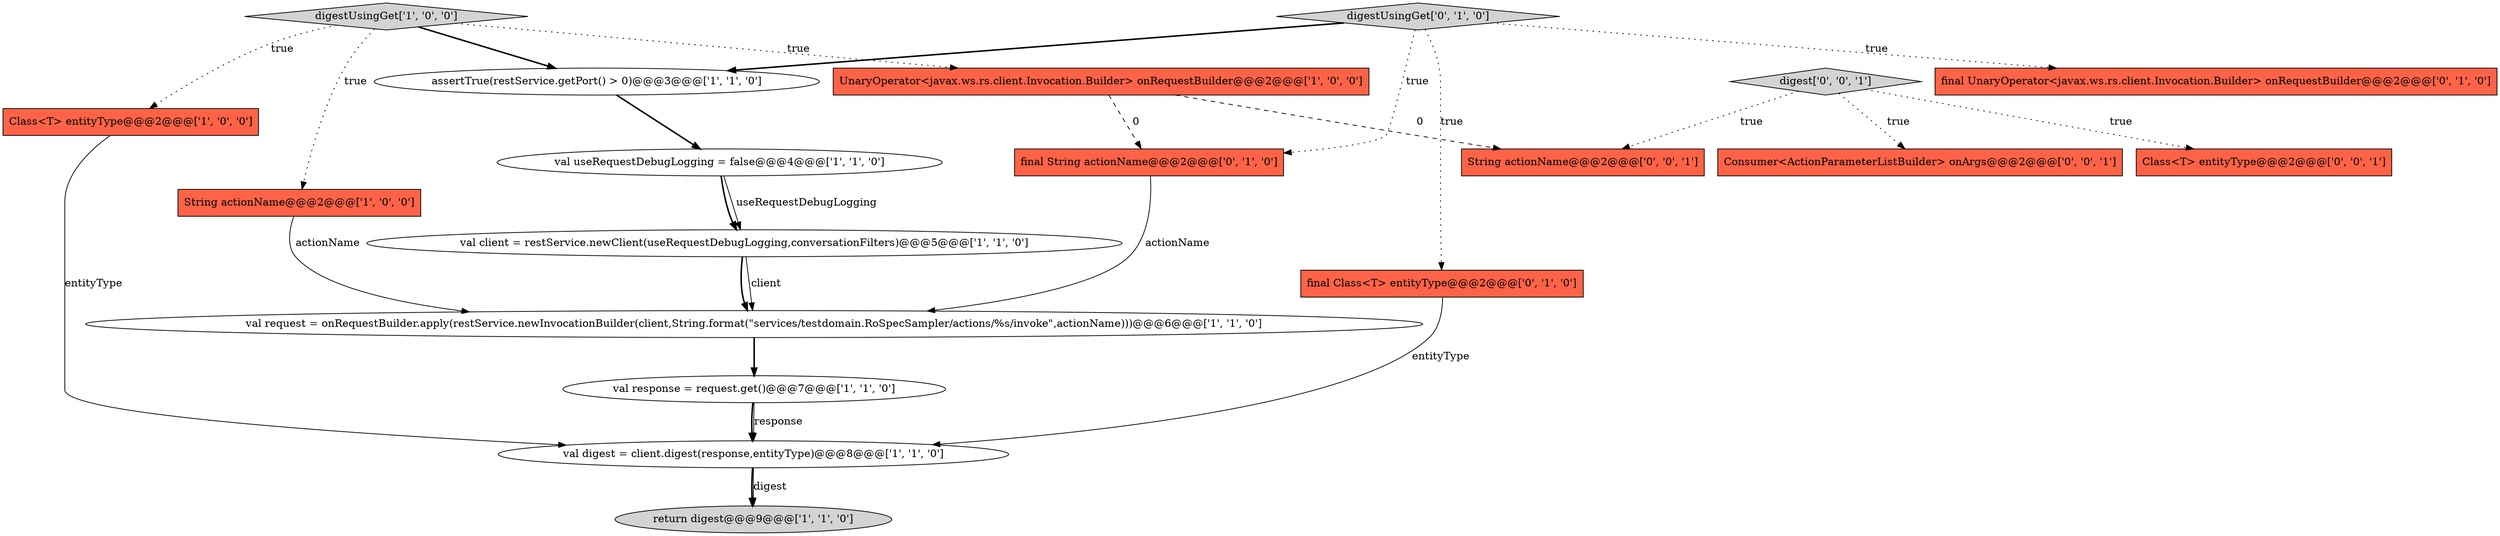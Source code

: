 digraph {
14 [style = filled, label = "final String actionName@@@2@@@['0', '1', '0']", fillcolor = tomato, shape = box image = "AAA1AAABBB2BBB"];
5 [style = filled, label = "val response = request.get()@@@7@@@['1', '1', '0']", fillcolor = white, shape = ellipse image = "AAA0AAABBB1BBB"];
18 [style = filled, label = "digest['0', '0', '1']", fillcolor = lightgray, shape = diamond image = "AAA0AAABBB3BBB"];
8 [style = filled, label = "UnaryOperator<javax.ws.rs.client.Invocation.Builder> onRequestBuilder@@@2@@@['1', '0', '0']", fillcolor = tomato, shape = box image = "AAA1AAABBB1BBB"];
13 [style = filled, label = "digestUsingGet['0', '1', '0']", fillcolor = lightgray, shape = diamond image = "AAA0AAABBB2BBB"];
16 [style = filled, label = "Consumer<ActionParameterListBuilder> onArgs@@@2@@@['0', '0', '1']", fillcolor = tomato, shape = box image = "AAA0AAABBB3BBB"];
1 [style = filled, label = "Class<T> entityType@@@2@@@['1', '0', '0']", fillcolor = tomato, shape = box image = "AAA0AAABBB1BBB"];
4 [style = filled, label = "digestUsingGet['1', '0', '0']", fillcolor = lightgray, shape = diamond image = "AAA0AAABBB1BBB"];
11 [style = filled, label = "final Class<T> entityType@@@2@@@['0', '1', '0']", fillcolor = tomato, shape = box image = "AAA0AAABBB2BBB"];
6 [style = filled, label = "val digest = client.digest(response,entityType)@@@8@@@['1', '1', '0']", fillcolor = white, shape = ellipse image = "AAA0AAABBB1BBB"];
12 [style = filled, label = "final UnaryOperator<javax.ws.rs.client.Invocation.Builder> onRequestBuilder@@@2@@@['0', '1', '0']", fillcolor = tomato, shape = box image = "AAA0AAABBB2BBB"];
0 [style = filled, label = "String actionName@@@2@@@['1', '0', '0']", fillcolor = tomato, shape = box image = "AAA0AAABBB1BBB"];
17 [style = filled, label = "String actionName@@@2@@@['0', '0', '1']", fillcolor = tomato, shape = box image = "AAA0AAABBB3BBB"];
10 [style = filled, label = "val request = onRequestBuilder.apply(restService.newInvocationBuilder(client,String.format(\"services/testdomain.RoSpecSampler/actions/%s/invoke\",actionName)))@@@6@@@['1', '1', '0']", fillcolor = white, shape = ellipse image = "AAA0AAABBB1BBB"];
15 [style = filled, label = "Class<T> entityType@@@2@@@['0', '0', '1']", fillcolor = tomato, shape = box image = "AAA0AAABBB3BBB"];
2 [style = filled, label = "val client = restService.newClient(useRequestDebugLogging,conversationFilters)@@@5@@@['1', '1', '0']", fillcolor = white, shape = ellipse image = "AAA0AAABBB1BBB"];
7 [style = filled, label = "assertTrue(restService.getPort() > 0)@@@3@@@['1', '1', '0']", fillcolor = white, shape = ellipse image = "AAA0AAABBB1BBB"];
9 [style = filled, label = "val useRequestDebugLogging = false@@@4@@@['1', '1', '0']", fillcolor = white, shape = ellipse image = "AAA0AAABBB1BBB"];
3 [style = filled, label = "return digest@@@9@@@['1', '1', '0']", fillcolor = lightgray, shape = ellipse image = "AAA0AAABBB1BBB"];
6->3 [style = bold, label=""];
13->12 [style = dotted, label="true"];
4->1 [style = dotted, label="true"];
9->2 [style = bold, label=""];
18->16 [style = dotted, label="true"];
4->0 [style = dotted, label="true"];
18->15 [style = dotted, label="true"];
4->8 [style = dotted, label="true"];
0->10 [style = solid, label="actionName"];
5->6 [style = solid, label="response"];
6->3 [style = solid, label="digest"];
14->10 [style = solid, label="actionName"];
8->14 [style = dashed, label="0"];
2->10 [style = bold, label=""];
4->7 [style = bold, label=""];
7->9 [style = bold, label=""];
10->5 [style = bold, label=""];
5->6 [style = bold, label=""];
13->7 [style = bold, label=""];
11->6 [style = solid, label="entityType"];
8->17 [style = dashed, label="0"];
1->6 [style = solid, label="entityType"];
13->11 [style = dotted, label="true"];
2->10 [style = solid, label="client"];
9->2 [style = solid, label="useRequestDebugLogging"];
18->17 [style = dotted, label="true"];
13->14 [style = dotted, label="true"];
}
